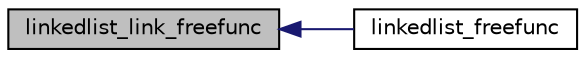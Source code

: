 digraph "linkedlist_link_freefunc"
{
 // INTERACTIVE_SVG=YES
  edge [fontname="Helvetica",fontsize="10",labelfontname="Helvetica",labelfontsize="10"];
  node [fontname="Helvetica",fontsize="10",shape=record];
  rankdir="LR";
  Node1 [label="linkedlist_link_freefunc",height=0.2,width=0.4,color="black", fillcolor="grey75", style="filled", fontcolor="black"];
  Node1 -> Node2 [dir="back",color="midnightblue",fontsize="10",style="solid",fontname="Helvetica"];
  Node2 [label="linkedlist_freefunc",height=0.2,width=0.4,color="black", fillcolor="white", style="filled",URL="$linkedlist_8h.html#a71fcac77a0db528f605043abbecbb92b"];
}
